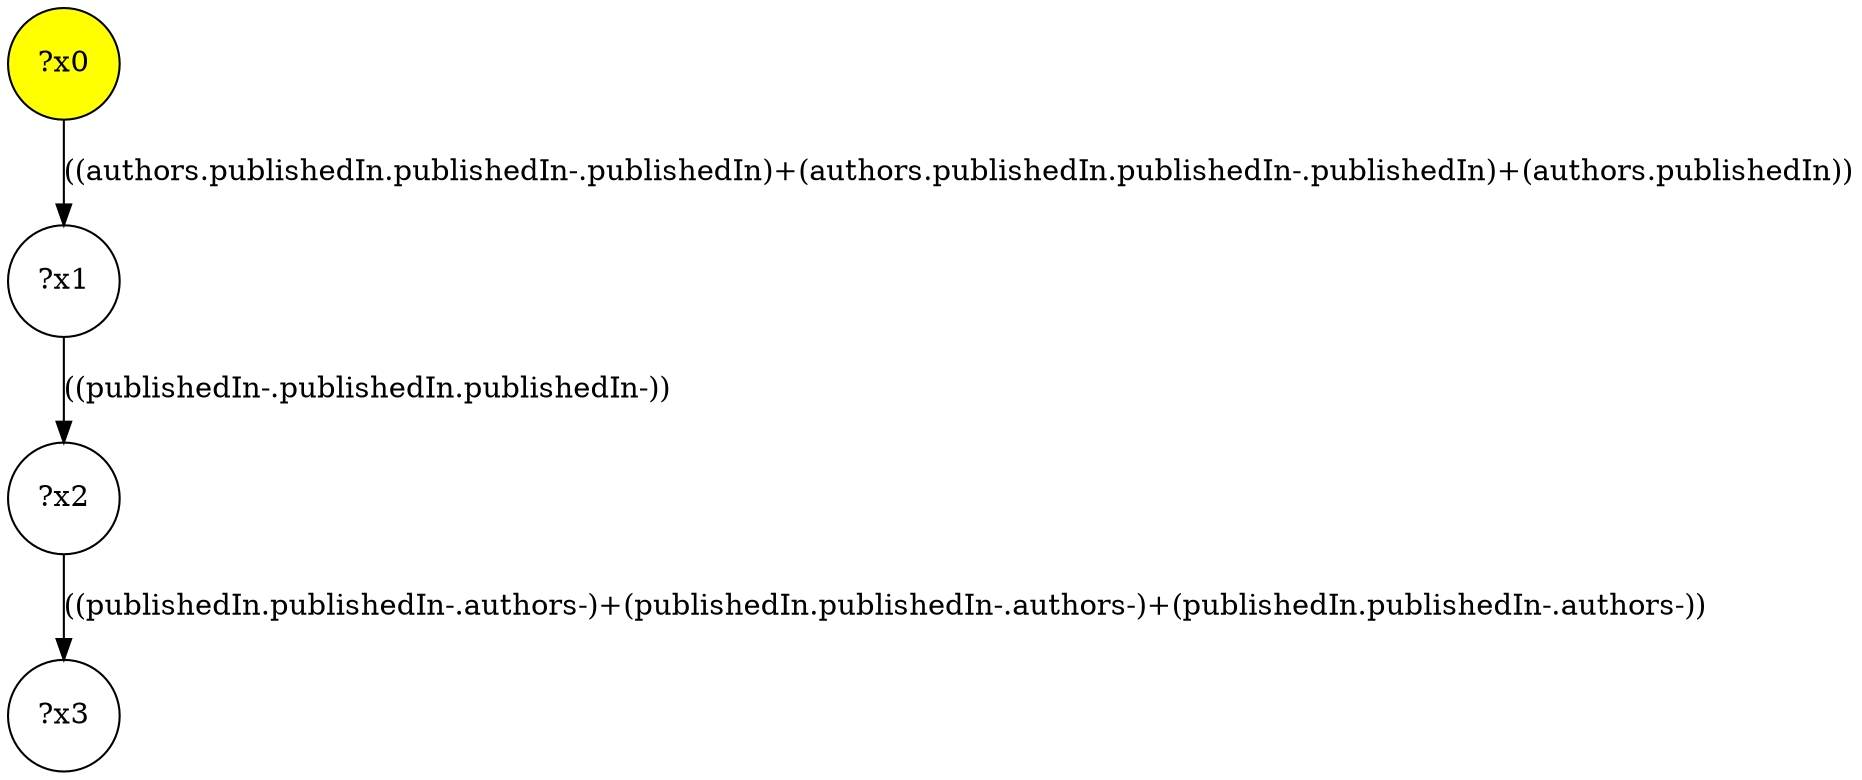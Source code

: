 digraph g {
	x0 [fillcolor="yellow", style="filled," shape=circle, label="?x0"];
	x1 [shape=circle, label="?x1"];
	x0 -> x1 [label="((authors.publishedIn.publishedIn-.publishedIn)+(authors.publishedIn.publishedIn-.publishedIn)+(authors.publishedIn))"];
	x2 [shape=circle, label="?x2"];
	x1 -> x2 [label="((publishedIn-.publishedIn.publishedIn-))"];
	x3 [shape=circle, label="?x3"];
	x2 -> x3 [label="((publishedIn.publishedIn-.authors-)+(publishedIn.publishedIn-.authors-)+(publishedIn.publishedIn-.authors-))"];
}
